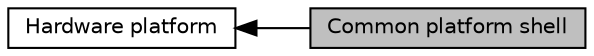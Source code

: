 digraph "Common platform shell"
{
  bgcolor="transparent";
  edge [fontname="Helvetica",fontsize="10",labelfontname="Helvetica",labelfontsize="10"];
  node [fontname="Helvetica",fontsize="10",shape=box];
  rankdir=LR;
  Node2 [label="Hardware platform",height=0.2,width=0.4,color="black",URL="$group__platforms.html",tooltip=" "];
  Node1 [label="Common platform shell",height=0.2,width=0.4,color="black", fillcolor="grey75", style="filled", fontcolor="black",tooltip="Common platform shell with shell management."];
  Node2->Node1 [shape=plaintext, dir="back", style="solid"];
}
